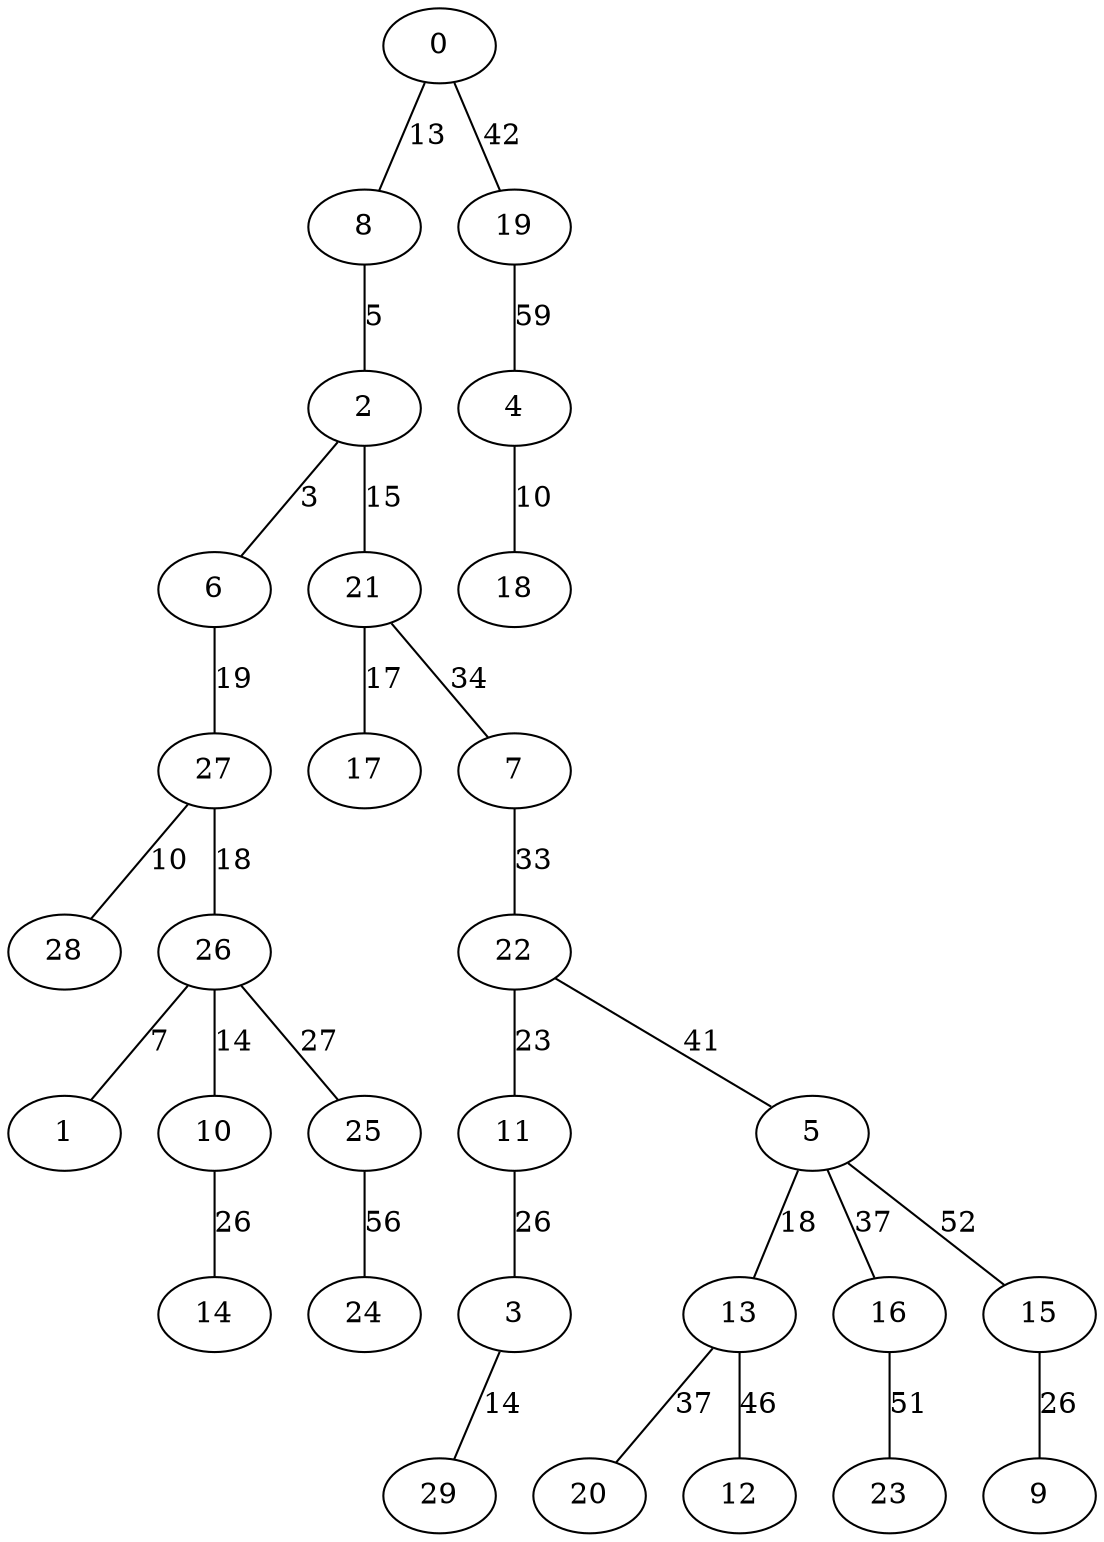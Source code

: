 graph {
  0 -- 8 [label="13"];
  8 -- 2 [label="5"];
  2 -- 6 [label="3"];
  2 -- 21 [label="15"];
  21 -- 17 [label="17"];
  6 -- 27 [label="19"];
  27 -- 28 [label="10"];
  27 -- 26 [label="18"];
  26 -- 1 [label="7"];
  26 -- 10 [label="14"];
  10 -- 14 [label="26"];
  26 -- 25 [label="27"];
  21 -- 7 [label="34"];
  7 -- 22 [label="33"];
  22 -- 11 [label="23"];
  11 -- 3 [label="26"];
  3 -- 29 [label="14"];
  22 -- 5 [label="41"];
  5 -- 13 [label="18"];
  5 -- 16 [label="37"];
  13 -- 20 [label="37"];
  0 -- 19 [label="42"];
  13 -- 12 [label="46"];
  16 -- 23 [label="51"];
  5 -- 15 [label="52"];
  15 -- 9 [label="26"];
  25 -- 24 [label="56"];
  19 -- 4 [label="59"];
  4 -- 18 [label="10"];
}